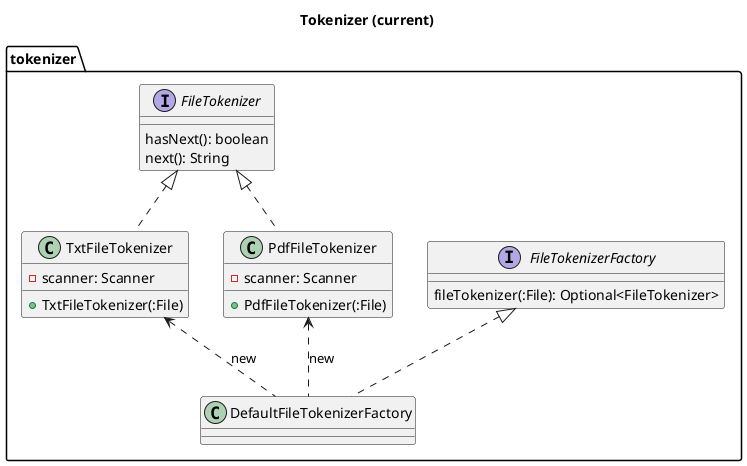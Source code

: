 @startuml

title Tokenizer (current)

package tokenizer {

    interface FileTokenizerFactory {
        fileTokenizer(:File): Optional<FileTokenizer>
    }

    interface FileTokenizer {
        hasNext(): boolean
        next(): String
    }

    class DefaultFileTokenizerFactory {
    }

    FileTokenizerFactory <|.. DefaultFileTokenizerFactory

    class TxtFileTokenizer {
        - scanner: Scanner
        + TxtFileTokenizer(:File)
    }

    FileTokenizer <|.. TxtFileTokenizer

    class PdfFileTokenizer {
        - scanner: Scanner
        + PdfFileTokenizer(:File)
    }

    FileTokenizer <|.. PdfFileTokenizer

    TxtFileTokenizer <.. DefaultFileTokenizerFactory :new
    PdfFileTokenizer <.. DefaultFileTokenizerFactory :new

}

@enduml